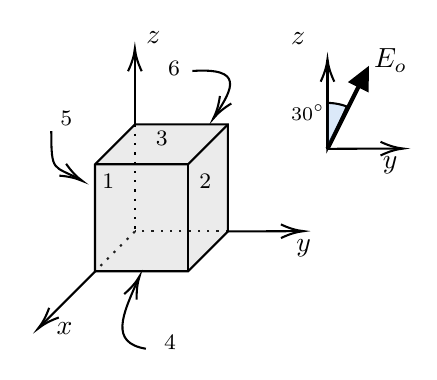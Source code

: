 

\tikzset{every picture/.style={line width=0.75pt}} %set default line width to 0.75pt        

\begin{tikzpicture}[x=0.75pt,y=0.75pt,yscale=-1,xscale=1]
%uncomment if require: \path (0,182); %set diagram left start at 0, and has height of 182

%Straight Lines [id:da9444440815278121] 
\draw  [dash pattern={on 0.84pt off 2.51pt}]  (67.2,109.8) -- (48,129) ;
%Straight Lines [id:da08991584597208946] 
\draw  [dash pattern={on 0.84pt off 2.51pt}]  (112,109.8) -- (67.2,109.8) ;
%Shape: Cube [id:dp7165941380397529] 
\draw  [fill={rgb, 255:red, 155; green, 155; blue, 155 }  ,fill opacity=0.2 ] (48,77.45) -- (67.2,58.25) -- (112,58.25) -- (112,109.8) -- (92.8,129) -- (48,129) -- cycle ; \draw   (112,58.25) -- (92.8,77.45) -- (48,77.45) ; \draw   (92.8,77.45) -- (92.8,129) ;
%Straight Lines [id:da8844067166176446] 
\draw  [dash pattern={on 0.84pt off 2.51pt}]  (67.2,58.25) -- (67.2,109.8) ;
%Straight Lines [id:da20318238488315155] 
\draw    (48.17,129) -- (21.91,155.25) ;
\draw [shift={(20.5,156.67)}, rotate = 315] [color={rgb, 255:red, 0; green, 0; blue, 0 }  ][line width=0.75]    (10.93,-3.29) .. controls (6.95,-1.4) and (3.31,-0.3) .. (0,0) .. controls (3.31,0.3) and (6.95,1.4) .. (10.93,3.29)   ;
%Straight Lines [id:da381549205527151] 
\draw    (112,109.8) -- (146.5,109.67) ;
\draw [shift={(148.5,109.67)}, rotate = 179.79] [color={rgb, 255:red, 0; green, 0; blue, 0 }  ][line width=0.75]    (10.93,-3.29) .. controls (6.95,-1.4) and (3.31,-0.3) .. (0,0) .. controls (3.31,0.3) and (6.95,1.4) .. (10.93,3.29)   ;
%Straight Lines [id:da7722721770942105] 
\draw    (67.2,58.25) -- (67.2,23.67) ;
\draw [shift={(67.2,21.67)}, rotate = 90] [color={rgb, 255:red, 0; green, 0; blue, 0 }  ][line width=0.75]    (10.93,-3.29) .. controls (6.95,-1.4) and (3.31,-0.3) .. (0,0) .. controls (3.31,0.3) and (6.95,1.4) .. (10.93,3.29)   ;
%Straight Lines [id:da5631211047119826] 
\draw [line width=1.5]    (160,70) -- (178.21,33.58) ;
\draw [shift={(180,30)}, rotate = 116.57] [fill={rgb, 255:red, 0; green, 0; blue, 0 }  ][line width=0.08]  [draw opacity=0] (11.61,-5.58) -- (0,0) -- (11.61,5.58) -- cycle    ;
%Straight Lines [id:da8365830796273075] 
\draw    (160,70) -- (194.5,69.87) ;
\draw [shift={(196.5,69.87)}, rotate = 179.79] [color={rgb, 255:red, 0; green, 0; blue, 0 }  ][line width=0.75]    (10.93,-3.29) .. controls (6.95,-1.4) and (3.31,-0.3) .. (0,0) .. controls (3.31,0.3) and (6.95,1.4) .. (10.93,3.29)   ;
%Straight Lines [id:da723347067453898] 
\draw    (160,70) -- (160,28.71) ;
\draw [shift={(160,26.71)}, rotate = 90] [color={rgb, 255:red, 0; green, 0; blue, 0 }  ][line width=0.75]    (10.93,-3.29) .. controls (6.95,-1.4) and (3.31,-0.3) .. (0,0) .. controls (3.31,0.3) and (6.95,1.4) .. (10.93,3.29)   ;
%Curve Lines [id:da5238293302801402] 
\draw    (72.5,166.32) .. controls (55.04,163.41) and (61.1,150.15) .. (68.78,132.93) ;
\draw [shift={(69.5,131.32)}, rotate = 113.96] [color={rgb, 255:red, 0; green, 0; blue, 0 }  ][line width=0.75]    (10.93,-3.29) .. controls (6.95,-1.4) and (3.31,-0.3) .. (0,0) .. controls (3.31,0.3) and (6.95,1.4) .. (10.93,3.29)   ;
%Curve Lines [id:da09178764187978072] 
\draw    (26.93,61.49) .. controls (26.93,81.65) and (27.85,77.85) .. (40.31,84.59) ;
\draw [shift={(41.93,85.49)}, rotate = 209.74] [color={rgb, 255:red, 0; green, 0; blue, 0 }  ][line width=0.75]    (10.93,-3.29) .. controls (6.95,-1.4) and (3.31,-0.3) .. (0,0) .. controls (3.31,0.3) and (6.95,1.4) .. (10.93,3.29)   ;
%Curve Lines [id:da7842102460481515] 
\draw    (94.93,32.49) .. controls (119.89,30.85) and (114.44,40.92) .. (106,53.86) ;
\draw [shift={(104.93,55.49)}, rotate = 303.27] [color={rgb, 255:red, 0; green, 0; blue, 0 }  ][line width=0.75]    (10.93,-3.29) .. controls (6.95,-1.4) and (3.31,-0.3) .. (0,0) .. controls (3.31,0.3) and (6.95,1.4) .. (10.93,3.29)   ;
%Shape: Pie [id:dp592809949302014] 
\draw  [fill={rgb, 255:red, 74; green, 144; blue, 226 }  ,fill opacity=0.2 ] (160.07,47.86) .. controls (160.42,47.87) and (160.78,47.88) .. (161.14,47.9) .. controls (164.05,48.05) and (166.82,48.65) .. (169.36,49.62) -- (160,70) -- cycle ;

% Text Node
\draw (50,80.85) node [anchor=north west][inner sep=0.75pt]  [font=\footnotesize]  {$1$};
% Text Node
\draw (96.8,80.85) node [anchor=north west][inner sep=0.75pt]  [font=\footnotesize]  {$2$};
% Text Node
\draw (75.87,59.77) node [anchor=north west][inner sep=0.75pt]  [font=\footnotesize,rotate=-0.7]  {$3$};
% Text Node
\draw (28,152.4) node [anchor=north west][inner sep=0.75pt]    {$x$};
% Text Node
\draw (143.5,112.07) node [anchor=north west][inner sep=0.75pt]    {$y$};
% Text Node
\draw (71.25,12.13) node [anchor=north west][inner sep=0.75pt]    {$z$};
% Text Node
\draw (141,47.4) node [anchor=north west][inner sep=0.75pt]  [font=\scriptsize]  {$30^{\circ }$};
% Text Node
\draw (185.25,72.4) node [anchor=north west][inner sep=0.75pt]    {$y$};
% Text Node
\draw (141,12.47) node [anchor=north west][inner sep=0.75pt]    {$z$};
% Text Node
\draw (181,20.4) node [anchor=north west][inner sep=0.75pt]    {$E_{o}$};
% Text Node
\draw (79.87,158.42) node [anchor=north west][inner sep=0.75pt]  [font=\footnotesize,rotate=-0.7]  {$4$};
% Text Node
\draw (29.87,50.42) node [anchor=north west][inner sep=0.75pt]  [font=\footnotesize,rotate=-0.7]  {$5$};
% Text Node
\draw (81.87,26.42) node [anchor=north west][inner sep=0.75pt]  [font=\footnotesize,rotate=-0.7]  {$6$};


\end{tikzpicture}
